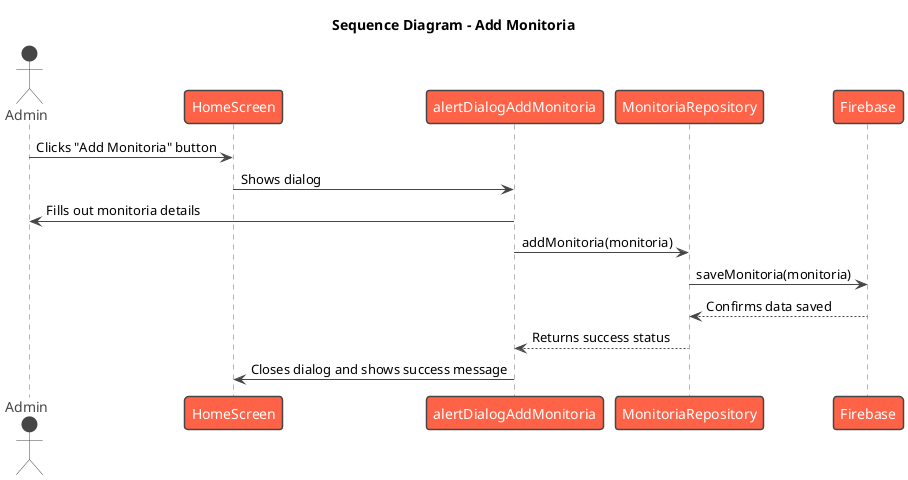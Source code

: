 @startuml
!theme vibrant
title Sequence Diagram - Add Monitoria

actor Admin
participant HomeScreen
participant alertDialogAddMonitoria
participant MonitoriaRepository
participant Firebase

Admin -> HomeScreen: Clicks "Add Monitoria" button
HomeScreen -> alertDialogAddMonitoria: Shows dialog
alertDialogAddMonitoria -> Admin: Fills out monitoria details
alertDialogAddMonitoria -> MonitoriaRepository: addMonitoria(monitoria)
MonitoriaRepository -> Firebase: saveMonitoria(monitoria)
Firebase --> MonitoriaRepository: Confirms data saved
MonitoriaRepository --> alertDialogAddMonitoria: Returns success status
alertDialogAddMonitoria -> HomeScreen: Closes dialog and shows success message

@enduml
